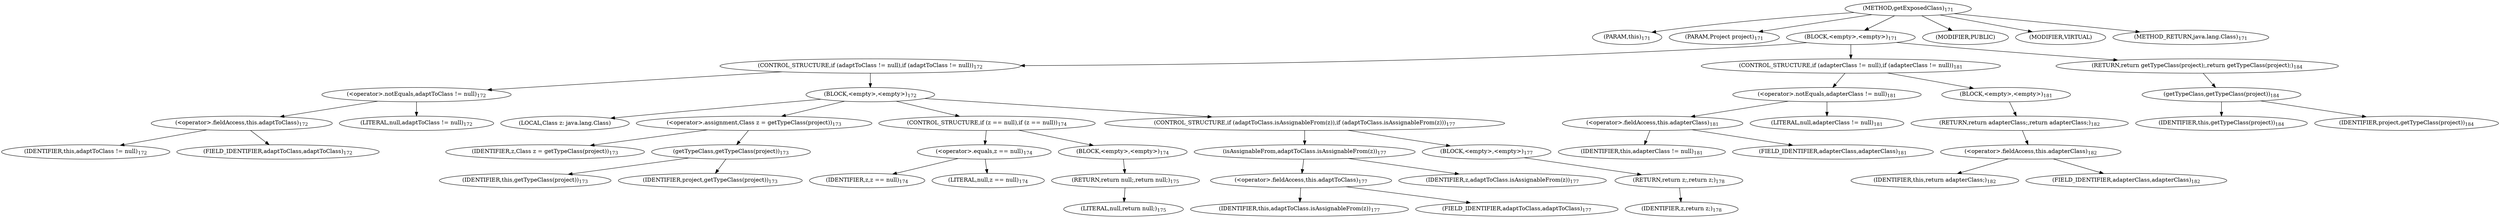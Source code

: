 digraph "getExposedClass" {  
"206" [label = <(METHOD,getExposedClass)<SUB>171</SUB>> ]
"18" [label = <(PARAM,this)<SUB>171</SUB>> ]
"207" [label = <(PARAM,Project project)<SUB>171</SUB>> ]
"208" [label = <(BLOCK,&lt;empty&gt;,&lt;empty&gt;)<SUB>171</SUB>> ]
"209" [label = <(CONTROL_STRUCTURE,if (adaptToClass != null),if (adaptToClass != null))<SUB>172</SUB>> ]
"210" [label = <(&lt;operator&gt;.notEquals,adaptToClass != null)<SUB>172</SUB>> ]
"211" [label = <(&lt;operator&gt;.fieldAccess,this.adaptToClass)<SUB>172</SUB>> ]
"212" [label = <(IDENTIFIER,this,adaptToClass != null)<SUB>172</SUB>> ]
"213" [label = <(FIELD_IDENTIFIER,adaptToClass,adaptToClass)<SUB>172</SUB>> ]
"214" [label = <(LITERAL,null,adaptToClass != null)<SUB>172</SUB>> ]
"215" [label = <(BLOCK,&lt;empty&gt;,&lt;empty&gt;)<SUB>172</SUB>> ]
"216" [label = <(LOCAL,Class z: java.lang.Class)> ]
"217" [label = <(&lt;operator&gt;.assignment,Class z = getTypeClass(project))<SUB>173</SUB>> ]
"218" [label = <(IDENTIFIER,z,Class z = getTypeClass(project))<SUB>173</SUB>> ]
"219" [label = <(getTypeClass,getTypeClass(project))<SUB>173</SUB>> ]
"17" [label = <(IDENTIFIER,this,getTypeClass(project))<SUB>173</SUB>> ]
"220" [label = <(IDENTIFIER,project,getTypeClass(project))<SUB>173</SUB>> ]
"221" [label = <(CONTROL_STRUCTURE,if (z == null),if (z == null))<SUB>174</SUB>> ]
"222" [label = <(&lt;operator&gt;.equals,z == null)<SUB>174</SUB>> ]
"223" [label = <(IDENTIFIER,z,z == null)<SUB>174</SUB>> ]
"224" [label = <(LITERAL,null,z == null)<SUB>174</SUB>> ]
"225" [label = <(BLOCK,&lt;empty&gt;,&lt;empty&gt;)<SUB>174</SUB>> ]
"226" [label = <(RETURN,return null;,return null;)<SUB>175</SUB>> ]
"227" [label = <(LITERAL,null,return null;)<SUB>175</SUB>> ]
"228" [label = <(CONTROL_STRUCTURE,if (adaptToClass.isAssignableFrom(z)),if (adaptToClass.isAssignableFrom(z)))<SUB>177</SUB>> ]
"229" [label = <(isAssignableFrom,adaptToClass.isAssignableFrom(z))<SUB>177</SUB>> ]
"230" [label = <(&lt;operator&gt;.fieldAccess,this.adaptToClass)<SUB>177</SUB>> ]
"231" [label = <(IDENTIFIER,this,adaptToClass.isAssignableFrom(z))<SUB>177</SUB>> ]
"232" [label = <(FIELD_IDENTIFIER,adaptToClass,adaptToClass)<SUB>177</SUB>> ]
"233" [label = <(IDENTIFIER,z,adaptToClass.isAssignableFrom(z))<SUB>177</SUB>> ]
"234" [label = <(BLOCK,&lt;empty&gt;,&lt;empty&gt;)<SUB>177</SUB>> ]
"235" [label = <(RETURN,return z;,return z;)<SUB>178</SUB>> ]
"236" [label = <(IDENTIFIER,z,return z;)<SUB>178</SUB>> ]
"237" [label = <(CONTROL_STRUCTURE,if (adapterClass != null),if (adapterClass != null))<SUB>181</SUB>> ]
"238" [label = <(&lt;operator&gt;.notEquals,adapterClass != null)<SUB>181</SUB>> ]
"239" [label = <(&lt;operator&gt;.fieldAccess,this.adapterClass)<SUB>181</SUB>> ]
"240" [label = <(IDENTIFIER,this,adapterClass != null)<SUB>181</SUB>> ]
"241" [label = <(FIELD_IDENTIFIER,adapterClass,adapterClass)<SUB>181</SUB>> ]
"242" [label = <(LITERAL,null,adapterClass != null)<SUB>181</SUB>> ]
"243" [label = <(BLOCK,&lt;empty&gt;,&lt;empty&gt;)<SUB>181</SUB>> ]
"244" [label = <(RETURN,return adapterClass;,return adapterClass;)<SUB>182</SUB>> ]
"245" [label = <(&lt;operator&gt;.fieldAccess,this.adapterClass)<SUB>182</SUB>> ]
"246" [label = <(IDENTIFIER,this,return adapterClass;)<SUB>182</SUB>> ]
"247" [label = <(FIELD_IDENTIFIER,adapterClass,adapterClass)<SUB>182</SUB>> ]
"248" [label = <(RETURN,return getTypeClass(project);,return getTypeClass(project);)<SUB>184</SUB>> ]
"249" [label = <(getTypeClass,getTypeClass(project))<SUB>184</SUB>> ]
"19" [label = <(IDENTIFIER,this,getTypeClass(project))<SUB>184</SUB>> ]
"250" [label = <(IDENTIFIER,project,getTypeClass(project))<SUB>184</SUB>> ]
"251" [label = <(MODIFIER,PUBLIC)> ]
"252" [label = <(MODIFIER,VIRTUAL)> ]
"253" [label = <(METHOD_RETURN,java.lang.Class)<SUB>171</SUB>> ]
  "206" -> "18" 
  "206" -> "207" 
  "206" -> "208" 
  "206" -> "251" 
  "206" -> "252" 
  "206" -> "253" 
  "208" -> "209" 
  "208" -> "237" 
  "208" -> "248" 
  "209" -> "210" 
  "209" -> "215" 
  "210" -> "211" 
  "210" -> "214" 
  "211" -> "212" 
  "211" -> "213" 
  "215" -> "216" 
  "215" -> "217" 
  "215" -> "221" 
  "215" -> "228" 
  "217" -> "218" 
  "217" -> "219" 
  "219" -> "17" 
  "219" -> "220" 
  "221" -> "222" 
  "221" -> "225" 
  "222" -> "223" 
  "222" -> "224" 
  "225" -> "226" 
  "226" -> "227" 
  "228" -> "229" 
  "228" -> "234" 
  "229" -> "230" 
  "229" -> "233" 
  "230" -> "231" 
  "230" -> "232" 
  "234" -> "235" 
  "235" -> "236" 
  "237" -> "238" 
  "237" -> "243" 
  "238" -> "239" 
  "238" -> "242" 
  "239" -> "240" 
  "239" -> "241" 
  "243" -> "244" 
  "244" -> "245" 
  "245" -> "246" 
  "245" -> "247" 
  "248" -> "249" 
  "249" -> "19" 
  "249" -> "250" 
}
